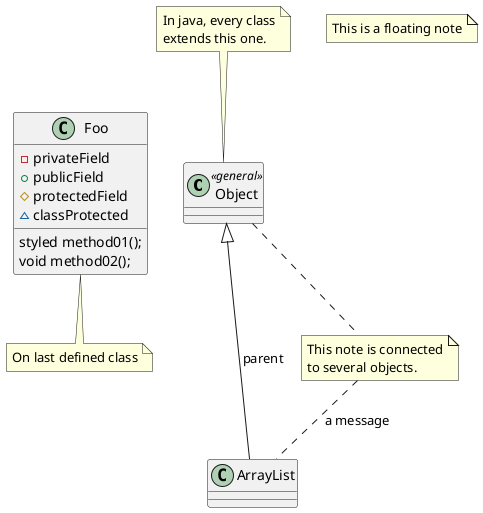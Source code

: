@startuml 
class Object << general >>
Object <|--- ArrayList : parent

note top of Object : In java, every class\nextends this one.

note "This is a floating note" as N1
note "This note is connected\nto several objects." as N2
Object .. N2
N2 .. ArrayList : a message

class Foo {
  -privateField
  +publicField
  #protectedField
  ~classProtected
  styled method01();
  void method02();
}
note bottom: On last defined class

Foo -[hidden]> Object
@enduml
